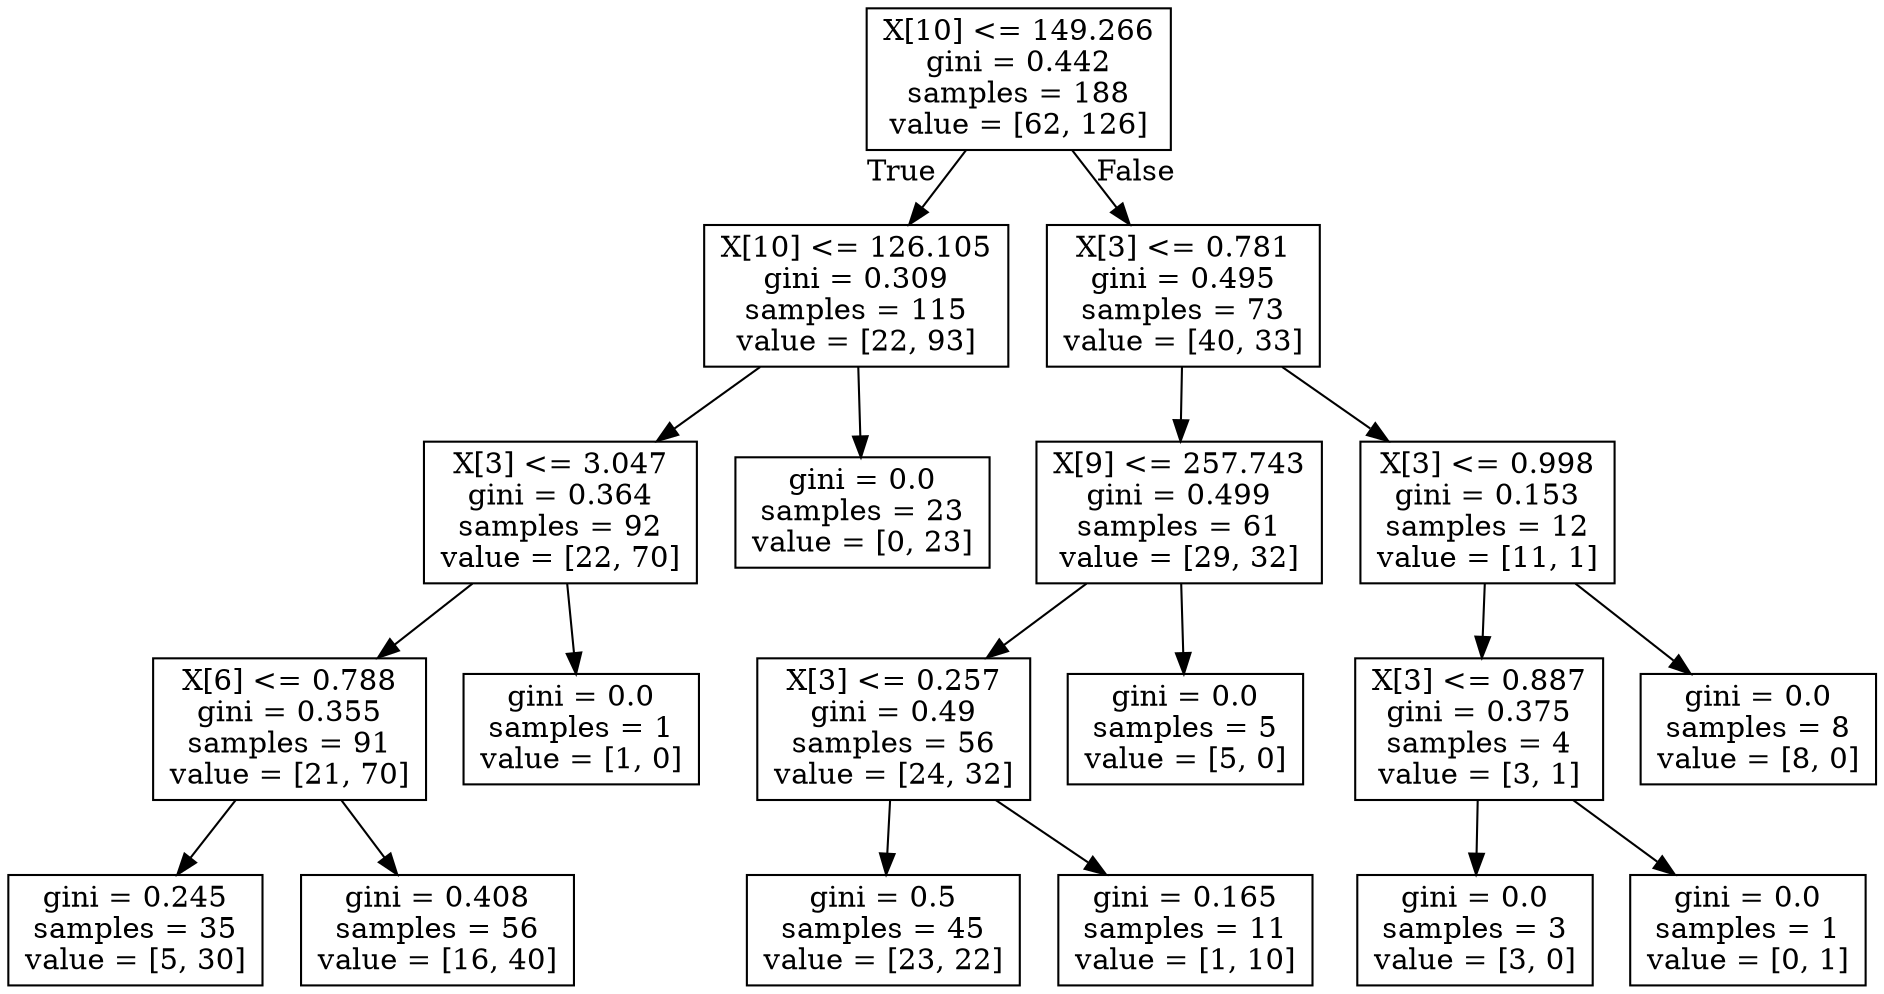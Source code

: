 digraph Tree {
node [shape=box] ;
0 [label="X[10] <= 149.266\ngini = 0.442\nsamples = 188\nvalue = [62, 126]"] ;
1 [label="X[10] <= 126.105\ngini = 0.309\nsamples = 115\nvalue = [22, 93]"] ;
0 -> 1 [labeldistance=2.5, labelangle=45, headlabel="True"] ;
2 [label="X[3] <= 3.047\ngini = 0.364\nsamples = 92\nvalue = [22, 70]"] ;
1 -> 2 ;
3 [label="X[6] <= 0.788\ngini = 0.355\nsamples = 91\nvalue = [21, 70]"] ;
2 -> 3 ;
4 [label="gini = 0.245\nsamples = 35\nvalue = [5, 30]"] ;
3 -> 4 ;
5 [label="gini = 0.408\nsamples = 56\nvalue = [16, 40]"] ;
3 -> 5 ;
6 [label="gini = 0.0\nsamples = 1\nvalue = [1, 0]"] ;
2 -> 6 ;
7 [label="gini = 0.0\nsamples = 23\nvalue = [0, 23]"] ;
1 -> 7 ;
8 [label="X[3] <= 0.781\ngini = 0.495\nsamples = 73\nvalue = [40, 33]"] ;
0 -> 8 [labeldistance=2.5, labelangle=-45, headlabel="False"] ;
9 [label="X[9] <= 257.743\ngini = 0.499\nsamples = 61\nvalue = [29, 32]"] ;
8 -> 9 ;
10 [label="X[3] <= 0.257\ngini = 0.49\nsamples = 56\nvalue = [24, 32]"] ;
9 -> 10 ;
11 [label="gini = 0.5\nsamples = 45\nvalue = [23, 22]"] ;
10 -> 11 ;
12 [label="gini = 0.165\nsamples = 11\nvalue = [1, 10]"] ;
10 -> 12 ;
13 [label="gini = 0.0\nsamples = 5\nvalue = [5, 0]"] ;
9 -> 13 ;
14 [label="X[3] <= 0.998\ngini = 0.153\nsamples = 12\nvalue = [11, 1]"] ;
8 -> 14 ;
15 [label="X[3] <= 0.887\ngini = 0.375\nsamples = 4\nvalue = [3, 1]"] ;
14 -> 15 ;
16 [label="gini = 0.0\nsamples = 3\nvalue = [3, 0]"] ;
15 -> 16 ;
17 [label="gini = 0.0\nsamples = 1\nvalue = [0, 1]"] ;
15 -> 17 ;
18 [label="gini = 0.0\nsamples = 8\nvalue = [8, 0]"] ;
14 -> 18 ;
}